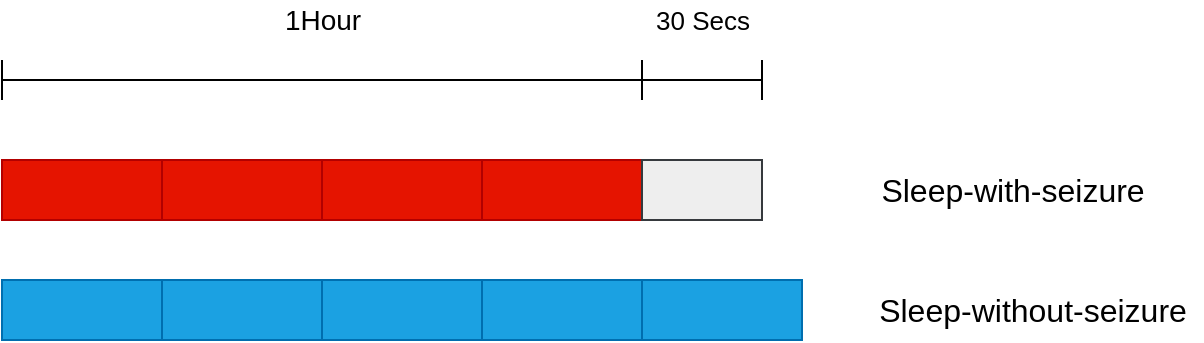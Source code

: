<mxfile version="13.6.0" type="github">
  <diagram id="Nd3cmyQKg_1bOQMpAypR" name="Page-1">
    <mxGraphModel dx="1422" dy="762" grid="1" gridSize="10" guides="1" tooltips="1" connect="1" arrows="1" fold="1" page="1" pageScale="1" pageWidth="827" pageHeight="1169" math="0" shadow="0">
      <root>
        <mxCell id="0" />
        <mxCell id="1" parent="0" />
        <mxCell id="5EDnqL9Ju0ff3urhfnd_-6" value="&lt;font style=&quot;font-size: 16px&quot;&gt;Sleep-with-seizure&lt;/font&gt;" style="text;html=1;align=center;verticalAlign=middle;resizable=0;points=[];autosize=1;" vertex="1" parent="1">
          <mxGeometry x="510" y="285" width="150" height="20" as="geometry" />
        </mxCell>
        <mxCell id="5EDnqL9Ju0ff3urhfnd_-7" value="" style="group" vertex="1" connectable="0" parent="1">
          <mxGeometry x="80" y="280" width="380" height="30" as="geometry" />
        </mxCell>
        <mxCell id="5EDnqL9Ju0ff3urhfnd_-1" value="" style="rounded=0;whiteSpace=wrap;html=1;fillColor=#e51400;strokeColor=#B20000;fontColor=#ffffff;" vertex="1" parent="5EDnqL9Ju0ff3urhfnd_-7">
          <mxGeometry width="80" height="30" as="geometry" />
        </mxCell>
        <mxCell id="5EDnqL9Ju0ff3urhfnd_-2" value="" style="rounded=0;whiteSpace=wrap;html=1;fillColor=#e51400;strokeColor=#B20000;fontColor=#ffffff;" vertex="1" parent="5EDnqL9Ju0ff3urhfnd_-7">
          <mxGeometry x="80" width="80" height="30" as="geometry" />
        </mxCell>
        <mxCell id="5EDnqL9Ju0ff3urhfnd_-3" value="" style="rounded=0;whiteSpace=wrap;html=1;fillColor=#e51400;strokeColor=#B20000;fontColor=#ffffff;" vertex="1" parent="5EDnqL9Ju0ff3urhfnd_-7">
          <mxGeometry x="160" width="80" height="30" as="geometry" />
        </mxCell>
        <mxCell id="5EDnqL9Ju0ff3urhfnd_-4" value="" style="rounded=0;whiteSpace=wrap;html=1;fillColor=#e51400;strokeColor=#B20000;fontColor=#ffffff;" vertex="1" parent="5EDnqL9Ju0ff3urhfnd_-7">
          <mxGeometry x="240" width="80" height="30" as="geometry" />
        </mxCell>
        <mxCell id="5EDnqL9Ju0ff3urhfnd_-5" value="" style="rounded=0;whiteSpace=wrap;html=1;fillColor=#eeeeee;strokeColor=#36393d;" vertex="1" parent="5EDnqL9Ju0ff3urhfnd_-7">
          <mxGeometry x="320" width="60" height="30" as="geometry" />
        </mxCell>
        <mxCell id="5EDnqL9Ju0ff3urhfnd_-8" value="" style="rounded=0;whiteSpace=wrap;html=1;fillColor=#1ba1e2;strokeColor=#006EAF;fontColor=#ffffff;" vertex="1" parent="1">
          <mxGeometry x="80" y="340" width="80" height="30" as="geometry" />
        </mxCell>
        <mxCell id="5EDnqL9Ju0ff3urhfnd_-9" value="" style="rounded=0;whiteSpace=wrap;html=1;fillColor=#1ba1e2;strokeColor=#006EAF;fontColor=#ffffff;" vertex="1" parent="1">
          <mxGeometry x="160" y="340" width="80" height="30" as="geometry" />
        </mxCell>
        <mxCell id="5EDnqL9Ju0ff3urhfnd_-10" value="" style="rounded=0;whiteSpace=wrap;html=1;fillColor=#1ba1e2;strokeColor=#006EAF;fontColor=#ffffff;" vertex="1" parent="1">
          <mxGeometry x="240" y="340" width="80" height="30" as="geometry" />
        </mxCell>
        <mxCell id="5EDnqL9Ju0ff3urhfnd_-11" value="" style="rounded=0;whiteSpace=wrap;html=1;fillColor=#1ba1e2;strokeColor=#006EAF;fontColor=#ffffff;" vertex="1" parent="1">
          <mxGeometry x="320" y="340" width="80" height="30" as="geometry" />
        </mxCell>
        <mxCell id="5EDnqL9Ju0ff3urhfnd_-12" value="" style="rounded=0;whiteSpace=wrap;html=1;fillColor=#1ba1e2;strokeColor=#006EAF;fontColor=#ffffff;" vertex="1" parent="1">
          <mxGeometry x="400" y="340" width="80" height="30" as="geometry" />
        </mxCell>
        <mxCell id="5EDnqL9Ju0ff3urhfnd_-13" value="&lt;font style=&quot;font-size: 16px&quot;&gt;Sleep-without-seizure&lt;/font&gt;" style="text;html=1;align=center;verticalAlign=middle;resizable=0;points=[];autosize=1;" vertex="1" parent="1">
          <mxGeometry x="510" y="345" width="170" height="20" as="geometry" />
        </mxCell>
        <mxCell id="5EDnqL9Ju0ff3urhfnd_-16" value="" style="shape=crossbar;whiteSpace=wrap;html=1;rounded=1;" vertex="1" parent="1">
          <mxGeometry x="80" y="230" width="320" height="20" as="geometry" />
        </mxCell>
        <mxCell id="5EDnqL9Ju0ff3urhfnd_-18" value="&lt;font style=&quot;font-size: 14px&quot;&gt;1Hour&lt;/font&gt;" style="text;html=1;align=center;verticalAlign=middle;resizable=0;points=[];autosize=1;" vertex="1" parent="1">
          <mxGeometry x="215" y="200" width="50" height="20" as="geometry" />
        </mxCell>
        <mxCell id="5EDnqL9Ju0ff3urhfnd_-19" value="" style="shape=crossbar;whiteSpace=wrap;html=1;rounded=1;" vertex="1" parent="1">
          <mxGeometry x="400" y="230" width="60" height="20" as="geometry" />
        </mxCell>
        <mxCell id="5EDnqL9Ju0ff3urhfnd_-24" value="&lt;font style=&quot;font-size: 13px&quot;&gt;30 Secs&lt;/font&gt;" style="text;html=1;align=center;verticalAlign=middle;resizable=0;points=[];autosize=1;" vertex="1" parent="1">
          <mxGeometry x="400" y="200" width="60" height="20" as="geometry" />
        </mxCell>
      </root>
    </mxGraphModel>
  </diagram>
</mxfile>
